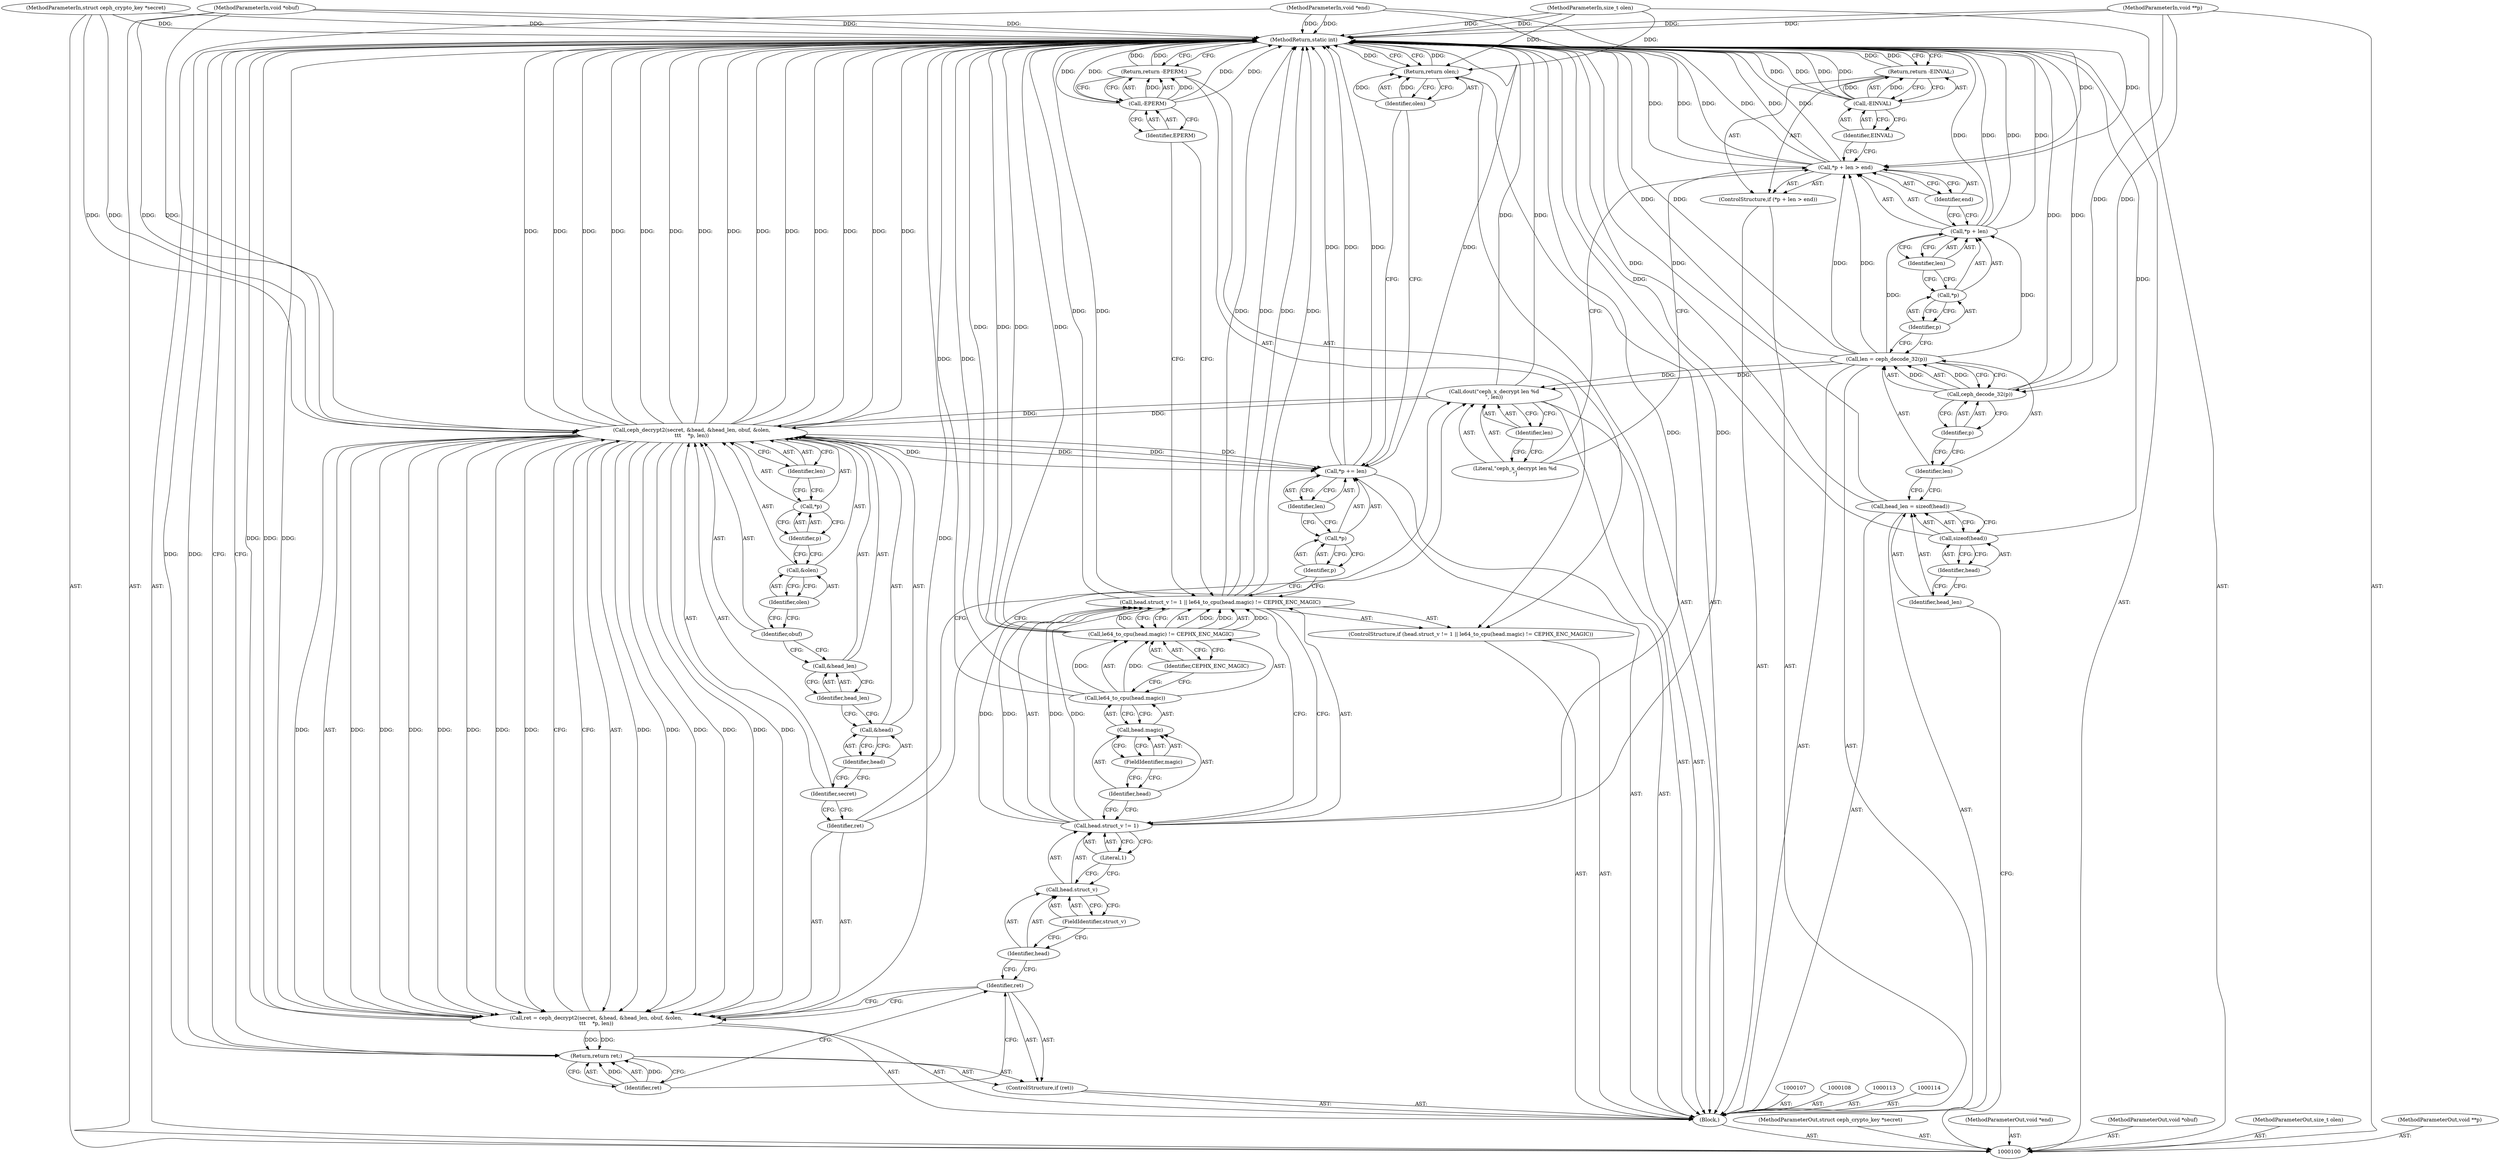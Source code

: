 digraph "1_linux_c27a3e4d667fdcad3db7b104f75659478e0c68d8" {
"1000172" [label="(MethodReturn,static int)"];
"1000101" [label="(MethodParameterIn,struct ceph_crypto_key *secret)"];
"1000258" [label="(MethodParameterOut,struct ceph_crypto_key *secret)"];
"1000127" [label="(Call,-EINVAL)"];
"1000128" [label="(Identifier,EINVAL)"];
"1000126" [label="(Return,return -EINVAL;)"];
"1000129" [label="(Call,dout(\"ceph_x_decrypt len %d\n\", len))"];
"1000131" [label="(Identifier,len)"];
"1000130" [label="(Literal,\"ceph_x_decrypt len %d\n\")"];
"1000132" [label="(Call,ret = ceph_decrypt2(secret, &head, &head_len, obuf, &olen,\n\t\t\t    *p, len))"];
"1000133" [label="(Identifier,ret)"];
"1000135" [label="(Identifier,secret)"];
"1000136" [label="(Call,&head)"];
"1000137" [label="(Identifier,head)"];
"1000138" [label="(Call,&head_len)"];
"1000139" [label="(Identifier,head_len)"];
"1000140" [label="(Identifier,obuf)"];
"1000141" [label="(Call,&olen)"];
"1000142" [label="(Identifier,olen)"];
"1000134" [label="(Call,ceph_decrypt2(secret, &head, &head_len, obuf, &olen,\n\t\t\t    *p, len))"];
"1000145" [label="(Identifier,len)"];
"1000143" [label="(Call,*p)"];
"1000144" [label="(Identifier,p)"];
"1000146" [label="(ControlStructure,if (ret))"];
"1000147" [label="(Identifier,ret)"];
"1000149" [label="(Identifier,ret)"];
"1000148" [label="(Return,return ret;)"];
"1000155" [label="(FieldIdentifier,struct_v)"];
"1000150" [label="(ControlStructure,if (head.struct_v != 1 || le64_to_cpu(head.magic) != CEPHX_ENC_MAGIC))"];
"1000156" [label="(Literal,1)"];
"1000157" [label="(Call,le64_to_cpu(head.magic) != CEPHX_ENC_MAGIC)"];
"1000158" [label="(Call,le64_to_cpu(head.magic))"];
"1000159" [label="(Call,head.magic)"];
"1000160" [label="(Identifier,head)"];
"1000161" [label="(FieldIdentifier,magic)"];
"1000162" [label="(Identifier,CEPHX_ENC_MAGIC)"];
"1000151" [label="(Call,head.struct_v != 1 || le64_to_cpu(head.magic) != CEPHX_ENC_MAGIC)"];
"1000152" [label="(Call,head.struct_v != 1)"];
"1000153" [label="(Call,head.struct_v)"];
"1000154" [label="(Identifier,head)"];
"1000165" [label="(Identifier,EPERM)"];
"1000163" [label="(Return,return -EPERM;)"];
"1000164" [label="(Call,-EPERM)"];
"1000166" [label="(Call,*p += len)"];
"1000167" [label="(Call,*p)"];
"1000168" [label="(Identifier,p)"];
"1000169" [label="(Identifier,len)"];
"1000103" [label="(MethodParameterIn,void *end)"];
"1000260" [label="(MethodParameterOut,void *end)"];
"1000104" [label="(MethodParameterIn,void *obuf)"];
"1000261" [label="(MethodParameterOut,void *obuf)"];
"1000105" [label="(MethodParameterIn,size_t olen)"];
"1000262" [label="(MethodParameterOut,size_t olen)"];
"1000102" [label="(MethodParameterIn,void **p)"];
"1000259" [label="(MethodParameterOut,void **p)"];
"1000170" [label="(Return,return olen;)"];
"1000171" [label="(Identifier,olen)"];
"1000106" [label="(Block,)"];
"1000111" [label="(Call,sizeof(head))"];
"1000112" [label="(Identifier,head)"];
"1000109" [label="(Call,head_len = sizeof(head))"];
"1000110" [label="(Identifier,head_len)"];
"1000115" [label="(Call,len = ceph_decode_32(p))"];
"1000116" [label="(Identifier,len)"];
"1000118" [label="(Identifier,p)"];
"1000117" [label="(Call,ceph_decode_32(p))"];
"1000119" [label="(ControlStructure,if (*p + len > end))"];
"1000124" [label="(Identifier,len)"];
"1000125" [label="(Identifier,end)"];
"1000120" [label="(Call,*p + len > end)"];
"1000121" [label="(Call,*p + len)"];
"1000122" [label="(Call,*p)"];
"1000123" [label="(Identifier,p)"];
"1000172" -> "1000100"  [label="AST: "];
"1000172" -> "1000126"  [label="CFG: "];
"1000172" -> "1000148"  [label="CFG: "];
"1000172" -> "1000163"  [label="CFG: "];
"1000172" -> "1000170"  [label="CFG: "];
"1000126" -> "1000172"  [label="DDG: "];
"1000148" -> "1000172"  [label="DDG: "];
"1000164" -> "1000172"  [label="DDG: "];
"1000164" -> "1000172"  [label="DDG: "];
"1000120" -> "1000172"  [label="DDG: "];
"1000120" -> "1000172"  [label="DDG: "];
"1000120" -> "1000172"  [label="DDG: "];
"1000151" -> "1000172"  [label="DDG: "];
"1000151" -> "1000172"  [label="DDG: "];
"1000151" -> "1000172"  [label="DDG: "];
"1000166" -> "1000172"  [label="DDG: "];
"1000166" -> "1000172"  [label="DDG: "];
"1000104" -> "1000172"  [label="DDG: "];
"1000105" -> "1000172"  [label="DDG: "];
"1000117" -> "1000172"  [label="DDG: "];
"1000157" -> "1000172"  [label="DDG: "];
"1000157" -> "1000172"  [label="DDG: "];
"1000158" -> "1000172"  [label="DDG: "];
"1000115" -> "1000172"  [label="DDG: "];
"1000134" -> "1000172"  [label="DDG: "];
"1000134" -> "1000172"  [label="DDG: "];
"1000134" -> "1000172"  [label="DDG: "];
"1000134" -> "1000172"  [label="DDG: "];
"1000134" -> "1000172"  [label="DDG: "];
"1000134" -> "1000172"  [label="DDG: "];
"1000134" -> "1000172"  [label="DDG: "];
"1000129" -> "1000172"  [label="DDG: "];
"1000132" -> "1000172"  [label="DDG: "];
"1000132" -> "1000172"  [label="DDG: "];
"1000103" -> "1000172"  [label="DDG: "];
"1000127" -> "1000172"  [label="DDG: "];
"1000127" -> "1000172"  [label="DDG: "];
"1000152" -> "1000172"  [label="DDG: "];
"1000102" -> "1000172"  [label="DDG: "];
"1000111" -> "1000172"  [label="DDG: "];
"1000101" -> "1000172"  [label="DDG: "];
"1000109" -> "1000172"  [label="DDG: "];
"1000121" -> "1000172"  [label="DDG: "];
"1000121" -> "1000172"  [label="DDG: "];
"1000170" -> "1000172"  [label="DDG: "];
"1000163" -> "1000172"  [label="DDG: "];
"1000101" -> "1000100"  [label="AST: "];
"1000101" -> "1000172"  [label="DDG: "];
"1000101" -> "1000134"  [label="DDG: "];
"1000258" -> "1000100"  [label="AST: "];
"1000127" -> "1000126"  [label="AST: "];
"1000127" -> "1000128"  [label="CFG: "];
"1000128" -> "1000127"  [label="AST: "];
"1000126" -> "1000127"  [label="CFG: "];
"1000127" -> "1000172"  [label="DDG: "];
"1000127" -> "1000172"  [label="DDG: "];
"1000127" -> "1000126"  [label="DDG: "];
"1000128" -> "1000127"  [label="AST: "];
"1000128" -> "1000120"  [label="CFG: "];
"1000127" -> "1000128"  [label="CFG: "];
"1000126" -> "1000119"  [label="AST: "];
"1000126" -> "1000127"  [label="CFG: "];
"1000127" -> "1000126"  [label="AST: "];
"1000172" -> "1000126"  [label="CFG: "];
"1000126" -> "1000172"  [label="DDG: "];
"1000127" -> "1000126"  [label="DDG: "];
"1000129" -> "1000106"  [label="AST: "];
"1000129" -> "1000131"  [label="CFG: "];
"1000130" -> "1000129"  [label="AST: "];
"1000131" -> "1000129"  [label="AST: "];
"1000133" -> "1000129"  [label="CFG: "];
"1000129" -> "1000172"  [label="DDG: "];
"1000115" -> "1000129"  [label="DDG: "];
"1000129" -> "1000134"  [label="DDG: "];
"1000131" -> "1000129"  [label="AST: "];
"1000131" -> "1000130"  [label="CFG: "];
"1000129" -> "1000131"  [label="CFG: "];
"1000130" -> "1000129"  [label="AST: "];
"1000130" -> "1000120"  [label="CFG: "];
"1000131" -> "1000130"  [label="CFG: "];
"1000132" -> "1000106"  [label="AST: "];
"1000132" -> "1000134"  [label="CFG: "];
"1000133" -> "1000132"  [label="AST: "];
"1000134" -> "1000132"  [label="AST: "];
"1000147" -> "1000132"  [label="CFG: "];
"1000132" -> "1000172"  [label="DDG: "];
"1000132" -> "1000172"  [label="DDG: "];
"1000134" -> "1000132"  [label="DDG: "];
"1000134" -> "1000132"  [label="DDG: "];
"1000134" -> "1000132"  [label="DDG: "];
"1000134" -> "1000132"  [label="DDG: "];
"1000134" -> "1000132"  [label="DDG: "];
"1000134" -> "1000132"  [label="DDG: "];
"1000134" -> "1000132"  [label="DDG: "];
"1000132" -> "1000148"  [label="DDG: "];
"1000133" -> "1000132"  [label="AST: "];
"1000133" -> "1000129"  [label="CFG: "];
"1000135" -> "1000133"  [label="CFG: "];
"1000135" -> "1000134"  [label="AST: "];
"1000135" -> "1000133"  [label="CFG: "];
"1000137" -> "1000135"  [label="CFG: "];
"1000136" -> "1000134"  [label="AST: "];
"1000136" -> "1000137"  [label="CFG: "];
"1000137" -> "1000136"  [label="AST: "];
"1000139" -> "1000136"  [label="CFG: "];
"1000137" -> "1000136"  [label="AST: "];
"1000137" -> "1000135"  [label="CFG: "];
"1000136" -> "1000137"  [label="CFG: "];
"1000138" -> "1000134"  [label="AST: "];
"1000138" -> "1000139"  [label="CFG: "];
"1000139" -> "1000138"  [label="AST: "];
"1000140" -> "1000138"  [label="CFG: "];
"1000139" -> "1000138"  [label="AST: "];
"1000139" -> "1000136"  [label="CFG: "];
"1000138" -> "1000139"  [label="CFG: "];
"1000140" -> "1000134"  [label="AST: "];
"1000140" -> "1000138"  [label="CFG: "];
"1000142" -> "1000140"  [label="CFG: "];
"1000141" -> "1000134"  [label="AST: "];
"1000141" -> "1000142"  [label="CFG: "];
"1000142" -> "1000141"  [label="AST: "];
"1000144" -> "1000141"  [label="CFG: "];
"1000142" -> "1000141"  [label="AST: "];
"1000142" -> "1000140"  [label="CFG: "];
"1000141" -> "1000142"  [label="CFG: "];
"1000134" -> "1000132"  [label="AST: "];
"1000134" -> "1000145"  [label="CFG: "];
"1000135" -> "1000134"  [label="AST: "];
"1000136" -> "1000134"  [label="AST: "];
"1000138" -> "1000134"  [label="AST: "];
"1000140" -> "1000134"  [label="AST: "];
"1000141" -> "1000134"  [label="AST: "];
"1000143" -> "1000134"  [label="AST: "];
"1000145" -> "1000134"  [label="AST: "];
"1000132" -> "1000134"  [label="CFG: "];
"1000134" -> "1000172"  [label="DDG: "];
"1000134" -> "1000172"  [label="DDG: "];
"1000134" -> "1000172"  [label="DDG: "];
"1000134" -> "1000172"  [label="DDG: "];
"1000134" -> "1000172"  [label="DDG: "];
"1000134" -> "1000172"  [label="DDG: "];
"1000134" -> "1000172"  [label="DDG: "];
"1000134" -> "1000132"  [label="DDG: "];
"1000134" -> "1000132"  [label="DDG: "];
"1000134" -> "1000132"  [label="DDG: "];
"1000134" -> "1000132"  [label="DDG: "];
"1000134" -> "1000132"  [label="DDG: "];
"1000134" -> "1000132"  [label="DDG: "];
"1000134" -> "1000132"  [label="DDG: "];
"1000101" -> "1000134"  [label="DDG: "];
"1000104" -> "1000134"  [label="DDG: "];
"1000129" -> "1000134"  [label="DDG: "];
"1000134" -> "1000166"  [label="DDG: "];
"1000134" -> "1000166"  [label="DDG: "];
"1000145" -> "1000134"  [label="AST: "];
"1000145" -> "1000143"  [label="CFG: "];
"1000134" -> "1000145"  [label="CFG: "];
"1000143" -> "1000134"  [label="AST: "];
"1000143" -> "1000144"  [label="CFG: "];
"1000144" -> "1000143"  [label="AST: "];
"1000145" -> "1000143"  [label="CFG: "];
"1000144" -> "1000143"  [label="AST: "];
"1000144" -> "1000141"  [label="CFG: "];
"1000143" -> "1000144"  [label="CFG: "];
"1000146" -> "1000106"  [label="AST: "];
"1000147" -> "1000146"  [label="AST: "];
"1000148" -> "1000146"  [label="AST: "];
"1000147" -> "1000146"  [label="AST: "];
"1000147" -> "1000132"  [label="CFG: "];
"1000149" -> "1000147"  [label="CFG: "];
"1000154" -> "1000147"  [label="CFG: "];
"1000149" -> "1000148"  [label="AST: "];
"1000149" -> "1000147"  [label="CFG: "];
"1000148" -> "1000149"  [label="CFG: "];
"1000149" -> "1000148"  [label="DDG: "];
"1000148" -> "1000146"  [label="AST: "];
"1000148" -> "1000149"  [label="CFG: "];
"1000149" -> "1000148"  [label="AST: "];
"1000172" -> "1000148"  [label="CFG: "];
"1000148" -> "1000172"  [label="DDG: "];
"1000149" -> "1000148"  [label="DDG: "];
"1000132" -> "1000148"  [label="DDG: "];
"1000155" -> "1000153"  [label="AST: "];
"1000155" -> "1000154"  [label="CFG: "];
"1000153" -> "1000155"  [label="CFG: "];
"1000150" -> "1000106"  [label="AST: "];
"1000151" -> "1000150"  [label="AST: "];
"1000163" -> "1000150"  [label="AST: "];
"1000156" -> "1000152"  [label="AST: "];
"1000156" -> "1000153"  [label="CFG: "];
"1000152" -> "1000156"  [label="CFG: "];
"1000157" -> "1000151"  [label="AST: "];
"1000157" -> "1000162"  [label="CFG: "];
"1000158" -> "1000157"  [label="AST: "];
"1000162" -> "1000157"  [label="AST: "];
"1000151" -> "1000157"  [label="CFG: "];
"1000157" -> "1000172"  [label="DDG: "];
"1000157" -> "1000172"  [label="DDG: "];
"1000157" -> "1000151"  [label="DDG: "];
"1000157" -> "1000151"  [label="DDG: "];
"1000158" -> "1000157"  [label="DDG: "];
"1000158" -> "1000157"  [label="AST: "];
"1000158" -> "1000159"  [label="CFG: "];
"1000159" -> "1000158"  [label="AST: "];
"1000162" -> "1000158"  [label="CFG: "];
"1000158" -> "1000172"  [label="DDG: "];
"1000158" -> "1000157"  [label="DDG: "];
"1000159" -> "1000158"  [label="AST: "];
"1000159" -> "1000161"  [label="CFG: "];
"1000160" -> "1000159"  [label="AST: "];
"1000161" -> "1000159"  [label="AST: "];
"1000158" -> "1000159"  [label="CFG: "];
"1000160" -> "1000159"  [label="AST: "];
"1000160" -> "1000152"  [label="CFG: "];
"1000161" -> "1000160"  [label="CFG: "];
"1000161" -> "1000159"  [label="AST: "];
"1000161" -> "1000160"  [label="CFG: "];
"1000159" -> "1000161"  [label="CFG: "];
"1000162" -> "1000157"  [label="AST: "];
"1000162" -> "1000158"  [label="CFG: "];
"1000157" -> "1000162"  [label="CFG: "];
"1000151" -> "1000150"  [label="AST: "];
"1000151" -> "1000152"  [label="CFG: "];
"1000151" -> "1000157"  [label="CFG: "];
"1000152" -> "1000151"  [label="AST: "];
"1000157" -> "1000151"  [label="AST: "];
"1000165" -> "1000151"  [label="CFG: "];
"1000168" -> "1000151"  [label="CFG: "];
"1000151" -> "1000172"  [label="DDG: "];
"1000151" -> "1000172"  [label="DDG: "];
"1000151" -> "1000172"  [label="DDG: "];
"1000152" -> "1000151"  [label="DDG: "];
"1000152" -> "1000151"  [label="DDG: "];
"1000157" -> "1000151"  [label="DDG: "];
"1000157" -> "1000151"  [label="DDG: "];
"1000152" -> "1000151"  [label="AST: "];
"1000152" -> "1000156"  [label="CFG: "];
"1000153" -> "1000152"  [label="AST: "];
"1000156" -> "1000152"  [label="AST: "];
"1000160" -> "1000152"  [label="CFG: "];
"1000151" -> "1000152"  [label="CFG: "];
"1000152" -> "1000172"  [label="DDG: "];
"1000152" -> "1000151"  [label="DDG: "];
"1000152" -> "1000151"  [label="DDG: "];
"1000153" -> "1000152"  [label="AST: "];
"1000153" -> "1000155"  [label="CFG: "];
"1000154" -> "1000153"  [label="AST: "];
"1000155" -> "1000153"  [label="AST: "];
"1000156" -> "1000153"  [label="CFG: "];
"1000154" -> "1000153"  [label="AST: "];
"1000154" -> "1000147"  [label="CFG: "];
"1000155" -> "1000154"  [label="CFG: "];
"1000165" -> "1000164"  [label="AST: "];
"1000165" -> "1000151"  [label="CFG: "];
"1000164" -> "1000165"  [label="CFG: "];
"1000163" -> "1000150"  [label="AST: "];
"1000163" -> "1000164"  [label="CFG: "];
"1000164" -> "1000163"  [label="AST: "];
"1000172" -> "1000163"  [label="CFG: "];
"1000163" -> "1000172"  [label="DDG: "];
"1000164" -> "1000163"  [label="DDG: "];
"1000164" -> "1000163"  [label="AST: "];
"1000164" -> "1000165"  [label="CFG: "];
"1000165" -> "1000164"  [label="AST: "];
"1000163" -> "1000164"  [label="CFG: "];
"1000164" -> "1000172"  [label="DDG: "];
"1000164" -> "1000172"  [label="DDG: "];
"1000164" -> "1000163"  [label="DDG: "];
"1000166" -> "1000106"  [label="AST: "];
"1000166" -> "1000169"  [label="CFG: "];
"1000167" -> "1000166"  [label="AST: "];
"1000169" -> "1000166"  [label="AST: "];
"1000171" -> "1000166"  [label="CFG: "];
"1000166" -> "1000172"  [label="DDG: "];
"1000166" -> "1000172"  [label="DDG: "];
"1000134" -> "1000166"  [label="DDG: "];
"1000134" -> "1000166"  [label="DDG: "];
"1000167" -> "1000166"  [label="AST: "];
"1000167" -> "1000168"  [label="CFG: "];
"1000168" -> "1000167"  [label="AST: "];
"1000169" -> "1000167"  [label="CFG: "];
"1000168" -> "1000167"  [label="AST: "];
"1000168" -> "1000151"  [label="CFG: "];
"1000167" -> "1000168"  [label="CFG: "];
"1000169" -> "1000166"  [label="AST: "];
"1000169" -> "1000167"  [label="CFG: "];
"1000166" -> "1000169"  [label="CFG: "];
"1000103" -> "1000100"  [label="AST: "];
"1000103" -> "1000172"  [label="DDG: "];
"1000103" -> "1000120"  [label="DDG: "];
"1000260" -> "1000100"  [label="AST: "];
"1000104" -> "1000100"  [label="AST: "];
"1000104" -> "1000172"  [label="DDG: "];
"1000104" -> "1000134"  [label="DDG: "];
"1000261" -> "1000100"  [label="AST: "];
"1000105" -> "1000100"  [label="AST: "];
"1000105" -> "1000172"  [label="DDG: "];
"1000105" -> "1000170"  [label="DDG: "];
"1000262" -> "1000100"  [label="AST: "];
"1000102" -> "1000100"  [label="AST: "];
"1000102" -> "1000172"  [label="DDG: "];
"1000102" -> "1000117"  [label="DDG: "];
"1000259" -> "1000100"  [label="AST: "];
"1000170" -> "1000106"  [label="AST: "];
"1000170" -> "1000171"  [label="CFG: "];
"1000171" -> "1000170"  [label="AST: "];
"1000172" -> "1000170"  [label="CFG: "];
"1000170" -> "1000172"  [label="DDG: "];
"1000171" -> "1000170"  [label="DDG: "];
"1000105" -> "1000170"  [label="DDG: "];
"1000171" -> "1000170"  [label="AST: "];
"1000171" -> "1000166"  [label="CFG: "];
"1000170" -> "1000171"  [label="CFG: "];
"1000171" -> "1000170"  [label="DDG: "];
"1000106" -> "1000100"  [label="AST: "];
"1000107" -> "1000106"  [label="AST: "];
"1000108" -> "1000106"  [label="AST: "];
"1000109" -> "1000106"  [label="AST: "];
"1000113" -> "1000106"  [label="AST: "];
"1000114" -> "1000106"  [label="AST: "];
"1000115" -> "1000106"  [label="AST: "];
"1000119" -> "1000106"  [label="AST: "];
"1000129" -> "1000106"  [label="AST: "];
"1000132" -> "1000106"  [label="AST: "];
"1000146" -> "1000106"  [label="AST: "];
"1000150" -> "1000106"  [label="AST: "];
"1000166" -> "1000106"  [label="AST: "];
"1000170" -> "1000106"  [label="AST: "];
"1000111" -> "1000109"  [label="AST: "];
"1000111" -> "1000112"  [label="CFG: "];
"1000112" -> "1000111"  [label="AST: "];
"1000109" -> "1000111"  [label="CFG: "];
"1000111" -> "1000172"  [label="DDG: "];
"1000112" -> "1000111"  [label="AST: "];
"1000112" -> "1000110"  [label="CFG: "];
"1000111" -> "1000112"  [label="CFG: "];
"1000109" -> "1000106"  [label="AST: "];
"1000109" -> "1000111"  [label="CFG: "];
"1000110" -> "1000109"  [label="AST: "];
"1000111" -> "1000109"  [label="AST: "];
"1000116" -> "1000109"  [label="CFG: "];
"1000109" -> "1000172"  [label="DDG: "];
"1000110" -> "1000109"  [label="AST: "];
"1000110" -> "1000100"  [label="CFG: "];
"1000112" -> "1000110"  [label="CFG: "];
"1000115" -> "1000106"  [label="AST: "];
"1000115" -> "1000117"  [label="CFG: "];
"1000116" -> "1000115"  [label="AST: "];
"1000117" -> "1000115"  [label="AST: "];
"1000123" -> "1000115"  [label="CFG: "];
"1000115" -> "1000172"  [label="DDG: "];
"1000117" -> "1000115"  [label="DDG: "];
"1000115" -> "1000120"  [label="DDG: "];
"1000115" -> "1000121"  [label="DDG: "];
"1000115" -> "1000129"  [label="DDG: "];
"1000116" -> "1000115"  [label="AST: "];
"1000116" -> "1000109"  [label="CFG: "];
"1000118" -> "1000116"  [label="CFG: "];
"1000118" -> "1000117"  [label="AST: "];
"1000118" -> "1000116"  [label="CFG: "];
"1000117" -> "1000118"  [label="CFG: "];
"1000117" -> "1000115"  [label="AST: "];
"1000117" -> "1000118"  [label="CFG: "];
"1000118" -> "1000117"  [label="AST: "];
"1000115" -> "1000117"  [label="CFG: "];
"1000117" -> "1000172"  [label="DDG: "];
"1000117" -> "1000115"  [label="DDG: "];
"1000102" -> "1000117"  [label="DDG: "];
"1000119" -> "1000106"  [label="AST: "];
"1000120" -> "1000119"  [label="AST: "];
"1000126" -> "1000119"  [label="AST: "];
"1000124" -> "1000121"  [label="AST: "];
"1000124" -> "1000122"  [label="CFG: "];
"1000121" -> "1000124"  [label="CFG: "];
"1000125" -> "1000120"  [label="AST: "];
"1000125" -> "1000121"  [label="CFG: "];
"1000120" -> "1000125"  [label="CFG: "];
"1000120" -> "1000119"  [label="AST: "];
"1000120" -> "1000125"  [label="CFG: "];
"1000121" -> "1000120"  [label="AST: "];
"1000125" -> "1000120"  [label="AST: "];
"1000128" -> "1000120"  [label="CFG: "];
"1000130" -> "1000120"  [label="CFG: "];
"1000120" -> "1000172"  [label="DDG: "];
"1000120" -> "1000172"  [label="DDG: "];
"1000120" -> "1000172"  [label="DDG: "];
"1000115" -> "1000120"  [label="DDG: "];
"1000103" -> "1000120"  [label="DDG: "];
"1000121" -> "1000120"  [label="AST: "];
"1000121" -> "1000124"  [label="CFG: "];
"1000122" -> "1000121"  [label="AST: "];
"1000124" -> "1000121"  [label="AST: "];
"1000125" -> "1000121"  [label="CFG: "];
"1000121" -> "1000172"  [label="DDG: "];
"1000121" -> "1000172"  [label="DDG: "];
"1000115" -> "1000121"  [label="DDG: "];
"1000122" -> "1000121"  [label="AST: "];
"1000122" -> "1000123"  [label="CFG: "];
"1000123" -> "1000122"  [label="AST: "];
"1000124" -> "1000122"  [label="CFG: "];
"1000123" -> "1000122"  [label="AST: "];
"1000123" -> "1000115"  [label="CFG: "];
"1000122" -> "1000123"  [label="CFG: "];
}

